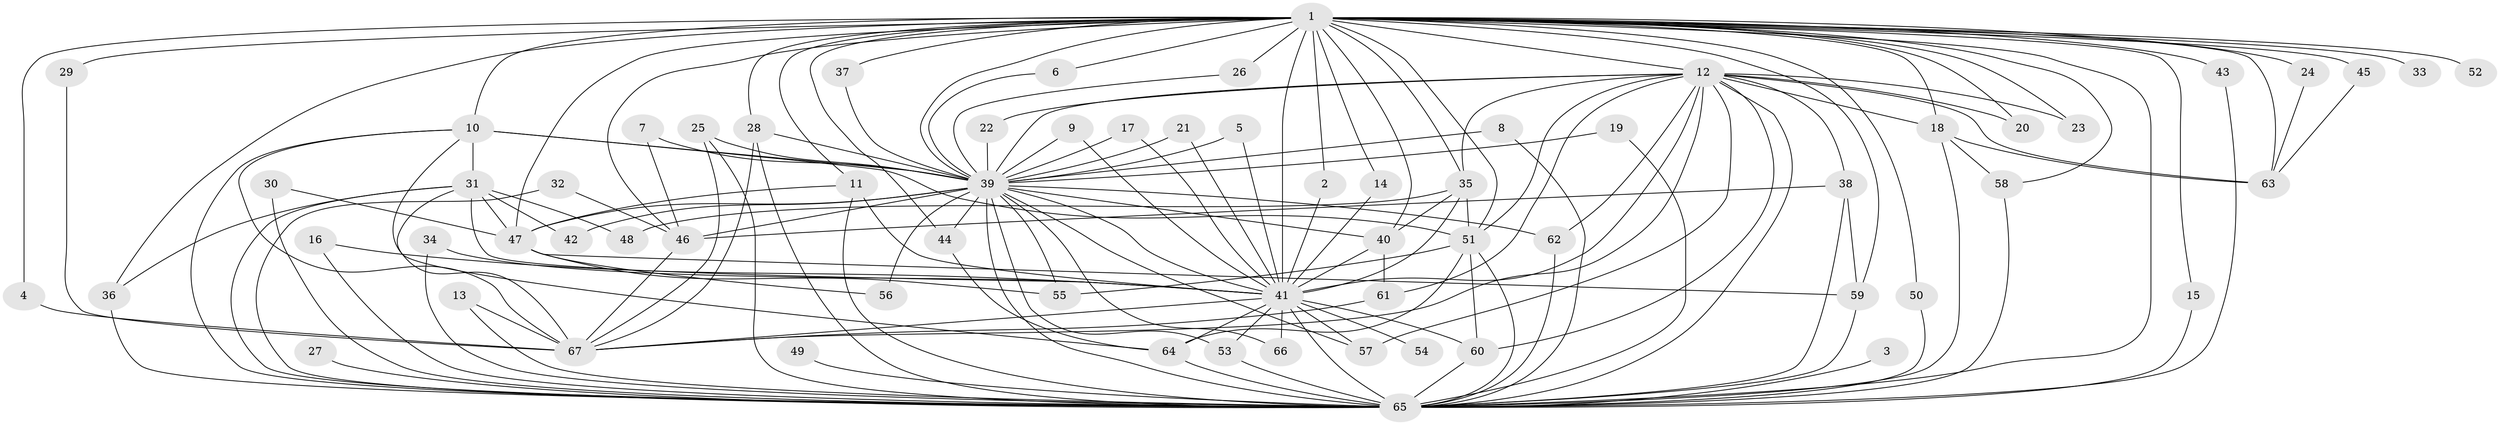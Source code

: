 // original degree distribution, {19: 0.007518796992481203, 17: 0.007518796992481203, 26: 0.015037593984962405, 27: 0.007518796992481203, 31: 0.015037593984962405, 18: 0.007518796992481203, 21: 0.007518796992481203, 23: 0.007518796992481203, 4: 0.08270676691729323, 2: 0.556390977443609, 11: 0.007518796992481203, 6: 0.022556390977443608, 3: 0.20300751879699247, 7: 0.022556390977443608, 5: 0.03007518796992481}
// Generated by graph-tools (version 1.1) at 2025/49/03/09/25 03:49:44]
// undirected, 67 vertices, 162 edges
graph export_dot {
graph [start="1"]
  node [color=gray90,style=filled];
  1;
  2;
  3;
  4;
  5;
  6;
  7;
  8;
  9;
  10;
  11;
  12;
  13;
  14;
  15;
  16;
  17;
  18;
  19;
  20;
  21;
  22;
  23;
  24;
  25;
  26;
  27;
  28;
  29;
  30;
  31;
  32;
  33;
  34;
  35;
  36;
  37;
  38;
  39;
  40;
  41;
  42;
  43;
  44;
  45;
  46;
  47;
  48;
  49;
  50;
  51;
  52;
  53;
  54;
  55;
  56;
  57;
  58;
  59;
  60;
  61;
  62;
  63;
  64;
  65;
  66;
  67;
  1 -- 2 [weight=1.0];
  1 -- 4 [weight=1.0];
  1 -- 6 [weight=1.0];
  1 -- 10 [weight=3.0];
  1 -- 11 [weight=1.0];
  1 -- 12 [weight=5.0];
  1 -- 14 [weight=1.0];
  1 -- 15 [weight=1.0];
  1 -- 18 [weight=1.0];
  1 -- 20 [weight=1.0];
  1 -- 23 [weight=1.0];
  1 -- 24 [weight=1.0];
  1 -- 26 [weight=2.0];
  1 -- 28 [weight=2.0];
  1 -- 29 [weight=2.0];
  1 -- 33 [weight=1.0];
  1 -- 35 [weight=1.0];
  1 -- 36 [weight=1.0];
  1 -- 37 [weight=2.0];
  1 -- 39 [weight=8.0];
  1 -- 40 [weight=1.0];
  1 -- 41 [weight=5.0];
  1 -- 43 [weight=2.0];
  1 -- 44 [weight=1.0];
  1 -- 45 [weight=1.0];
  1 -- 46 [weight=1.0];
  1 -- 47 [weight=2.0];
  1 -- 50 [weight=1.0];
  1 -- 51 [weight=1.0];
  1 -- 52 [weight=1.0];
  1 -- 58 [weight=1.0];
  1 -- 59 [weight=1.0];
  1 -- 63 [weight=2.0];
  1 -- 65 [weight=8.0];
  2 -- 41 [weight=1.0];
  3 -- 65 [weight=1.0];
  4 -- 67 [weight=1.0];
  5 -- 39 [weight=1.0];
  5 -- 41 [weight=1.0];
  6 -- 39 [weight=1.0];
  7 -- 39 [weight=1.0];
  7 -- 46 [weight=1.0];
  8 -- 39 [weight=1.0];
  8 -- 65 [weight=1.0];
  9 -- 39 [weight=1.0];
  9 -- 41 [weight=1.0];
  10 -- 31 [weight=1.0];
  10 -- 39 [weight=1.0];
  10 -- 51 [weight=1.0];
  10 -- 64 [weight=1.0];
  10 -- 65 [weight=1.0];
  10 -- 67 [weight=1.0];
  11 -- 41 [weight=1.0];
  11 -- 47 [weight=1.0];
  11 -- 65 [weight=1.0];
  12 -- 18 [weight=1.0];
  12 -- 20 [weight=1.0];
  12 -- 22 [weight=1.0];
  12 -- 23 [weight=1.0];
  12 -- 35 [weight=1.0];
  12 -- 38 [weight=3.0];
  12 -- 39 [weight=2.0];
  12 -- 41 [weight=1.0];
  12 -- 51 [weight=1.0];
  12 -- 57 [weight=1.0];
  12 -- 60 [weight=1.0];
  12 -- 61 [weight=1.0];
  12 -- 62 [weight=1.0];
  12 -- 63 [weight=2.0];
  12 -- 65 [weight=2.0];
  12 -- 67 [weight=1.0];
  13 -- 65 [weight=1.0];
  13 -- 67 [weight=1.0];
  14 -- 41 [weight=1.0];
  15 -- 65 [weight=1.0];
  16 -- 41 [weight=1.0];
  16 -- 65 [weight=1.0];
  17 -- 39 [weight=1.0];
  17 -- 41 [weight=1.0];
  18 -- 58 [weight=1.0];
  18 -- 63 [weight=1.0];
  18 -- 65 [weight=1.0];
  19 -- 39 [weight=1.0];
  19 -- 65 [weight=2.0];
  21 -- 39 [weight=1.0];
  21 -- 41 [weight=1.0];
  22 -- 39 [weight=1.0];
  24 -- 63 [weight=1.0];
  25 -- 39 [weight=1.0];
  25 -- 65 [weight=1.0];
  25 -- 67 [weight=1.0];
  26 -- 39 [weight=1.0];
  27 -- 65 [weight=1.0];
  28 -- 39 [weight=1.0];
  28 -- 65 [weight=1.0];
  28 -- 67 [weight=1.0];
  29 -- 67 [weight=1.0];
  30 -- 47 [weight=1.0];
  30 -- 65 [weight=1.0];
  31 -- 36 [weight=1.0];
  31 -- 41 [weight=1.0];
  31 -- 42 [weight=2.0];
  31 -- 47 [weight=1.0];
  31 -- 48 [weight=1.0];
  31 -- 65 [weight=1.0];
  31 -- 67 [weight=2.0];
  32 -- 46 [weight=1.0];
  32 -- 65 [weight=1.0];
  34 -- 41 [weight=1.0];
  34 -- 65 [weight=1.0];
  35 -- 40 [weight=1.0];
  35 -- 41 [weight=1.0];
  35 -- 48 [weight=1.0];
  35 -- 51 [weight=1.0];
  36 -- 65 [weight=2.0];
  37 -- 39 [weight=1.0];
  38 -- 46 [weight=1.0];
  38 -- 59 [weight=1.0];
  38 -- 65 [weight=2.0];
  39 -- 40 [weight=2.0];
  39 -- 41 [weight=2.0];
  39 -- 42 [weight=1.0];
  39 -- 44 [weight=1.0];
  39 -- 46 [weight=1.0];
  39 -- 47 [weight=1.0];
  39 -- 53 [weight=1.0];
  39 -- 55 [weight=1.0];
  39 -- 56 [weight=1.0];
  39 -- 57 [weight=2.0];
  39 -- 62 [weight=1.0];
  39 -- 65 [weight=4.0];
  39 -- 66 [weight=1.0];
  40 -- 41 [weight=2.0];
  40 -- 61 [weight=1.0];
  41 -- 53 [weight=1.0];
  41 -- 54 [weight=1.0];
  41 -- 57 [weight=1.0];
  41 -- 60 [weight=1.0];
  41 -- 64 [weight=1.0];
  41 -- 65 [weight=2.0];
  41 -- 66 [weight=1.0];
  41 -- 67 [weight=1.0];
  43 -- 65 [weight=1.0];
  44 -- 64 [weight=1.0];
  45 -- 63 [weight=1.0];
  46 -- 67 [weight=1.0];
  47 -- 55 [weight=1.0];
  47 -- 56 [weight=1.0];
  47 -- 59 [weight=1.0];
  49 -- 65 [weight=2.0];
  50 -- 65 [weight=1.0];
  51 -- 55 [weight=1.0];
  51 -- 60 [weight=1.0];
  51 -- 64 [weight=1.0];
  51 -- 65 [weight=1.0];
  53 -- 65 [weight=2.0];
  58 -- 65 [weight=1.0];
  59 -- 65 [weight=1.0];
  60 -- 65 [weight=1.0];
  61 -- 67 [weight=1.0];
  62 -- 65 [weight=1.0];
  64 -- 65 [weight=2.0];
}
